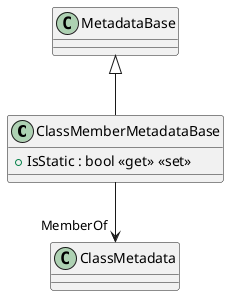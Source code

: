 @startuml
class ClassMemberMetadataBase {
    + IsStatic : bool <<get>> <<set>>
}
MetadataBase <|-- ClassMemberMetadataBase
ClassMemberMetadataBase --> "MemberOf" ClassMetadata
@enduml
